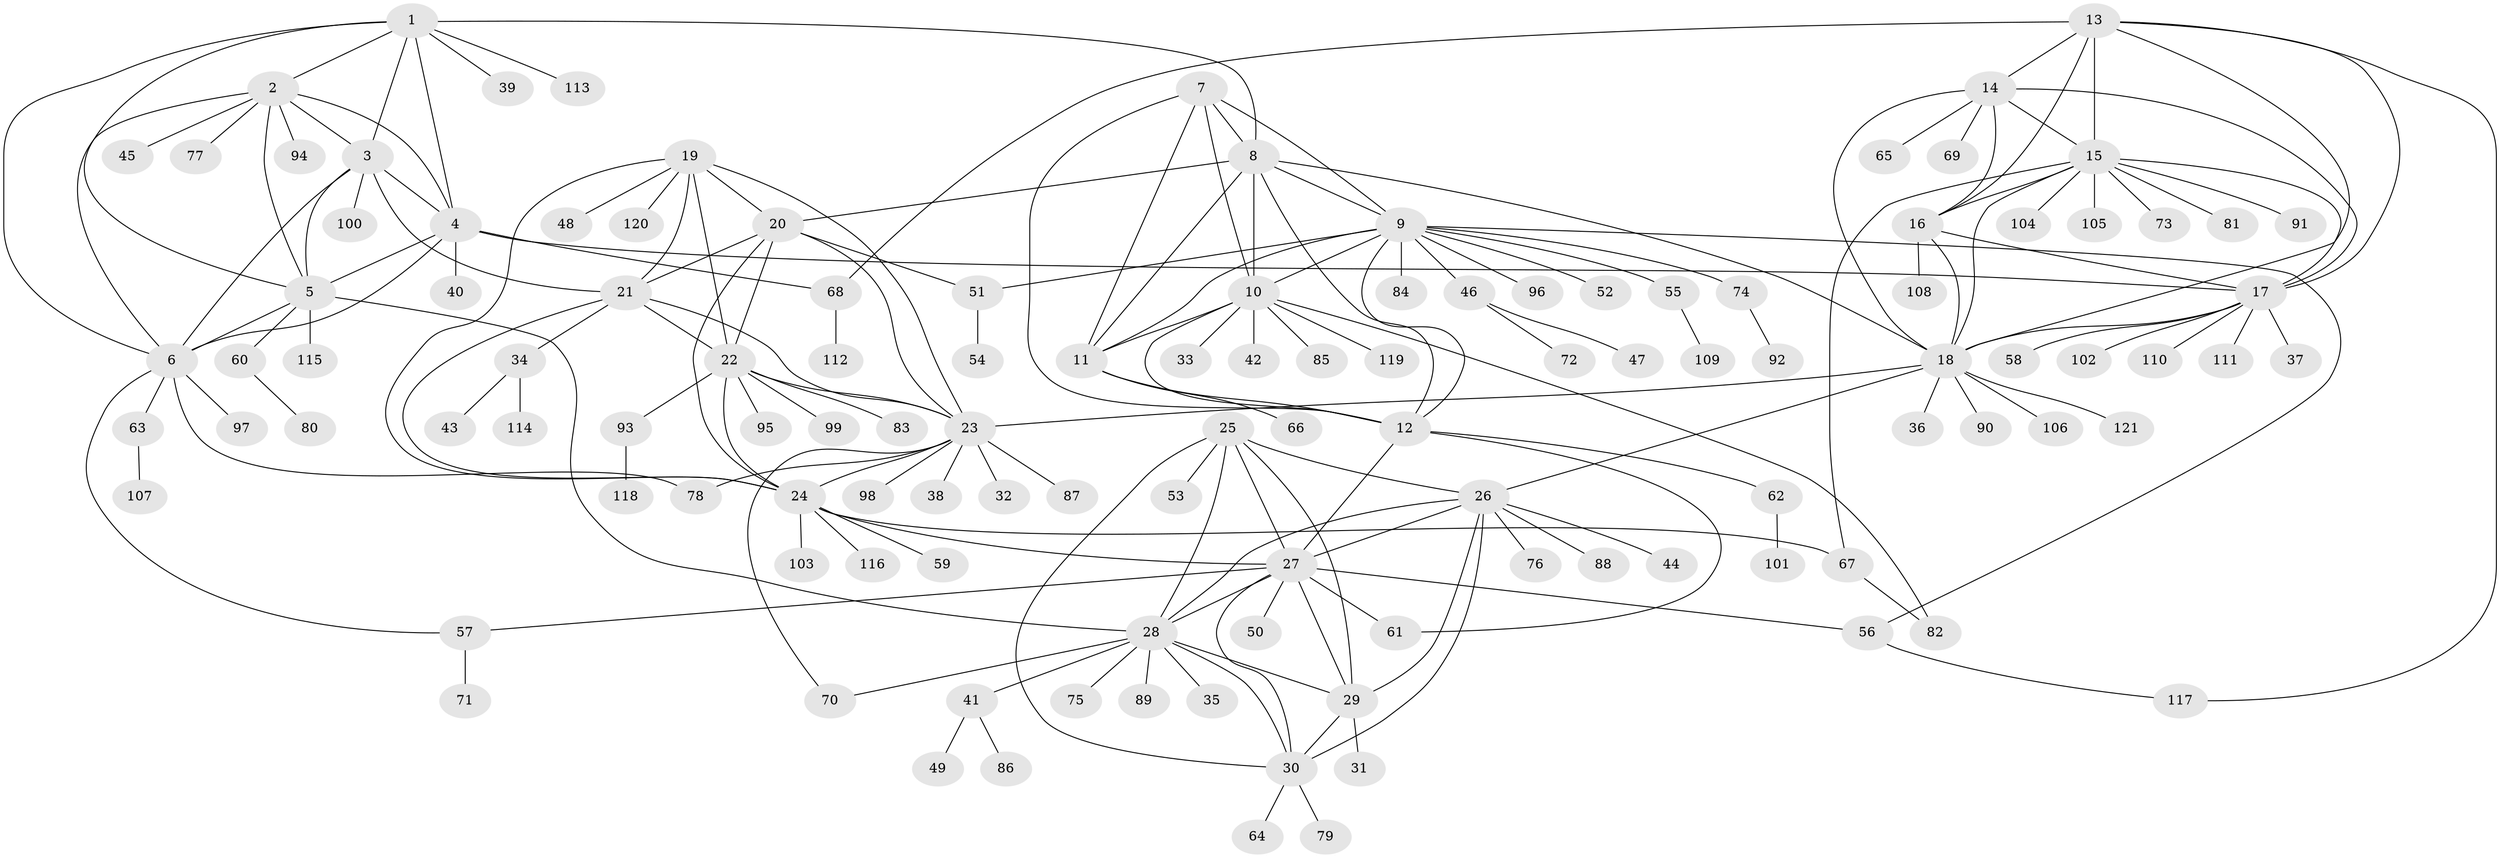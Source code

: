 // Generated by graph-tools (version 1.1) at 2025/02/03/09/25 03:02:41]
// undirected, 121 vertices, 186 edges
graph export_dot {
graph [start="1"]
  node [color=gray90,style=filled];
  1;
  2;
  3;
  4;
  5;
  6;
  7;
  8;
  9;
  10;
  11;
  12;
  13;
  14;
  15;
  16;
  17;
  18;
  19;
  20;
  21;
  22;
  23;
  24;
  25;
  26;
  27;
  28;
  29;
  30;
  31;
  32;
  33;
  34;
  35;
  36;
  37;
  38;
  39;
  40;
  41;
  42;
  43;
  44;
  45;
  46;
  47;
  48;
  49;
  50;
  51;
  52;
  53;
  54;
  55;
  56;
  57;
  58;
  59;
  60;
  61;
  62;
  63;
  64;
  65;
  66;
  67;
  68;
  69;
  70;
  71;
  72;
  73;
  74;
  75;
  76;
  77;
  78;
  79;
  80;
  81;
  82;
  83;
  84;
  85;
  86;
  87;
  88;
  89;
  90;
  91;
  92;
  93;
  94;
  95;
  96;
  97;
  98;
  99;
  100;
  101;
  102;
  103;
  104;
  105;
  106;
  107;
  108;
  109;
  110;
  111;
  112;
  113;
  114;
  115;
  116;
  117;
  118;
  119;
  120;
  121;
  1 -- 2;
  1 -- 3;
  1 -- 4;
  1 -- 5;
  1 -- 6;
  1 -- 8;
  1 -- 39;
  1 -- 113;
  2 -- 3;
  2 -- 4;
  2 -- 5;
  2 -- 6;
  2 -- 45;
  2 -- 77;
  2 -- 94;
  3 -- 4;
  3 -- 5;
  3 -- 6;
  3 -- 21;
  3 -- 100;
  4 -- 5;
  4 -- 6;
  4 -- 17;
  4 -- 40;
  4 -- 68;
  5 -- 6;
  5 -- 28;
  5 -- 60;
  5 -- 115;
  6 -- 57;
  6 -- 63;
  6 -- 78;
  6 -- 97;
  7 -- 8;
  7 -- 9;
  7 -- 10;
  7 -- 11;
  7 -- 12;
  8 -- 9;
  8 -- 10;
  8 -- 11;
  8 -- 12;
  8 -- 18;
  8 -- 20;
  9 -- 10;
  9 -- 11;
  9 -- 12;
  9 -- 46;
  9 -- 51;
  9 -- 52;
  9 -- 55;
  9 -- 56;
  9 -- 74;
  9 -- 84;
  9 -- 96;
  10 -- 11;
  10 -- 12;
  10 -- 33;
  10 -- 42;
  10 -- 82;
  10 -- 85;
  10 -- 119;
  11 -- 12;
  11 -- 66;
  12 -- 27;
  12 -- 61;
  12 -- 62;
  13 -- 14;
  13 -- 15;
  13 -- 16;
  13 -- 17;
  13 -- 18;
  13 -- 68;
  13 -- 117;
  14 -- 15;
  14 -- 16;
  14 -- 17;
  14 -- 18;
  14 -- 65;
  14 -- 69;
  15 -- 16;
  15 -- 17;
  15 -- 18;
  15 -- 67;
  15 -- 73;
  15 -- 81;
  15 -- 91;
  15 -- 104;
  15 -- 105;
  16 -- 17;
  16 -- 18;
  16 -- 108;
  17 -- 18;
  17 -- 37;
  17 -- 58;
  17 -- 102;
  17 -- 110;
  17 -- 111;
  18 -- 23;
  18 -- 26;
  18 -- 36;
  18 -- 90;
  18 -- 106;
  18 -- 121;
  19 -- 20;
  19 -- 21;
  19 -- 22;
  19 -- 23;
  19 -- 24;
  19 -- 48;
  19 -- 120;
  20 -- 21;
  20 -- 22;
  20 -- 23;
  20 -- 24;
  20 -- 51;
  21 -- 22;
  21 -- 23;
  21 -- 24;
  21 -- 34;
  22 -- 23;
  22 -- 24;
  22 -- 83;
  22 -- 93;
  22 -- 95;
  22 -- 99;
  23 -- 24;
  23 -- 32;
  23 -- 38;
  23 -- 70;
  23 -- 78;
  23 -- 87;
  23 -- 98;
  24 -- 27;
  24 -- 59;
  24 -- 67;
  24 -- 103;
  24 -- 116;
  25 -- 26;
  25 -- 27;
  25 -- 28;
  25 -- 29;
  25 -- 30;
  25 -- 53;
  26 -- 27;
  26 -- 28;
  26 -- 29;
  26 -- 30;
  26 -- 44;
  26 -- 76;
  26 -- 88;
  27 -- 28;
  27 -- 29;
  27 -- 30;
  27 -- 50;
  27 -- 56;
  27 -- 57;
  27 -- 61;
  28 -- 29;
  28 -- 30;
  28 -- 35;
  28 -- 41;
  28 -- 70;
  28 -- 75;
  28 -- 89;
  29 -- 30;
  29 -- 31;
  30 -- 64;
  30 -- 79;
  34 -- 43;
  34 -- 114;
  41 -- 49;
  41 -- 86;
  46 -- 47;
  46 -- 72;
  51 -- 54;
  55 -- 109;
  56 -- 117;
  57 -- 71;
  60 -- 80;
  62 -- 101;
  63 -- 107;
  67 -- 82;
  68 -- 112;
  74 -- 92;
  93 -- 118;
}
